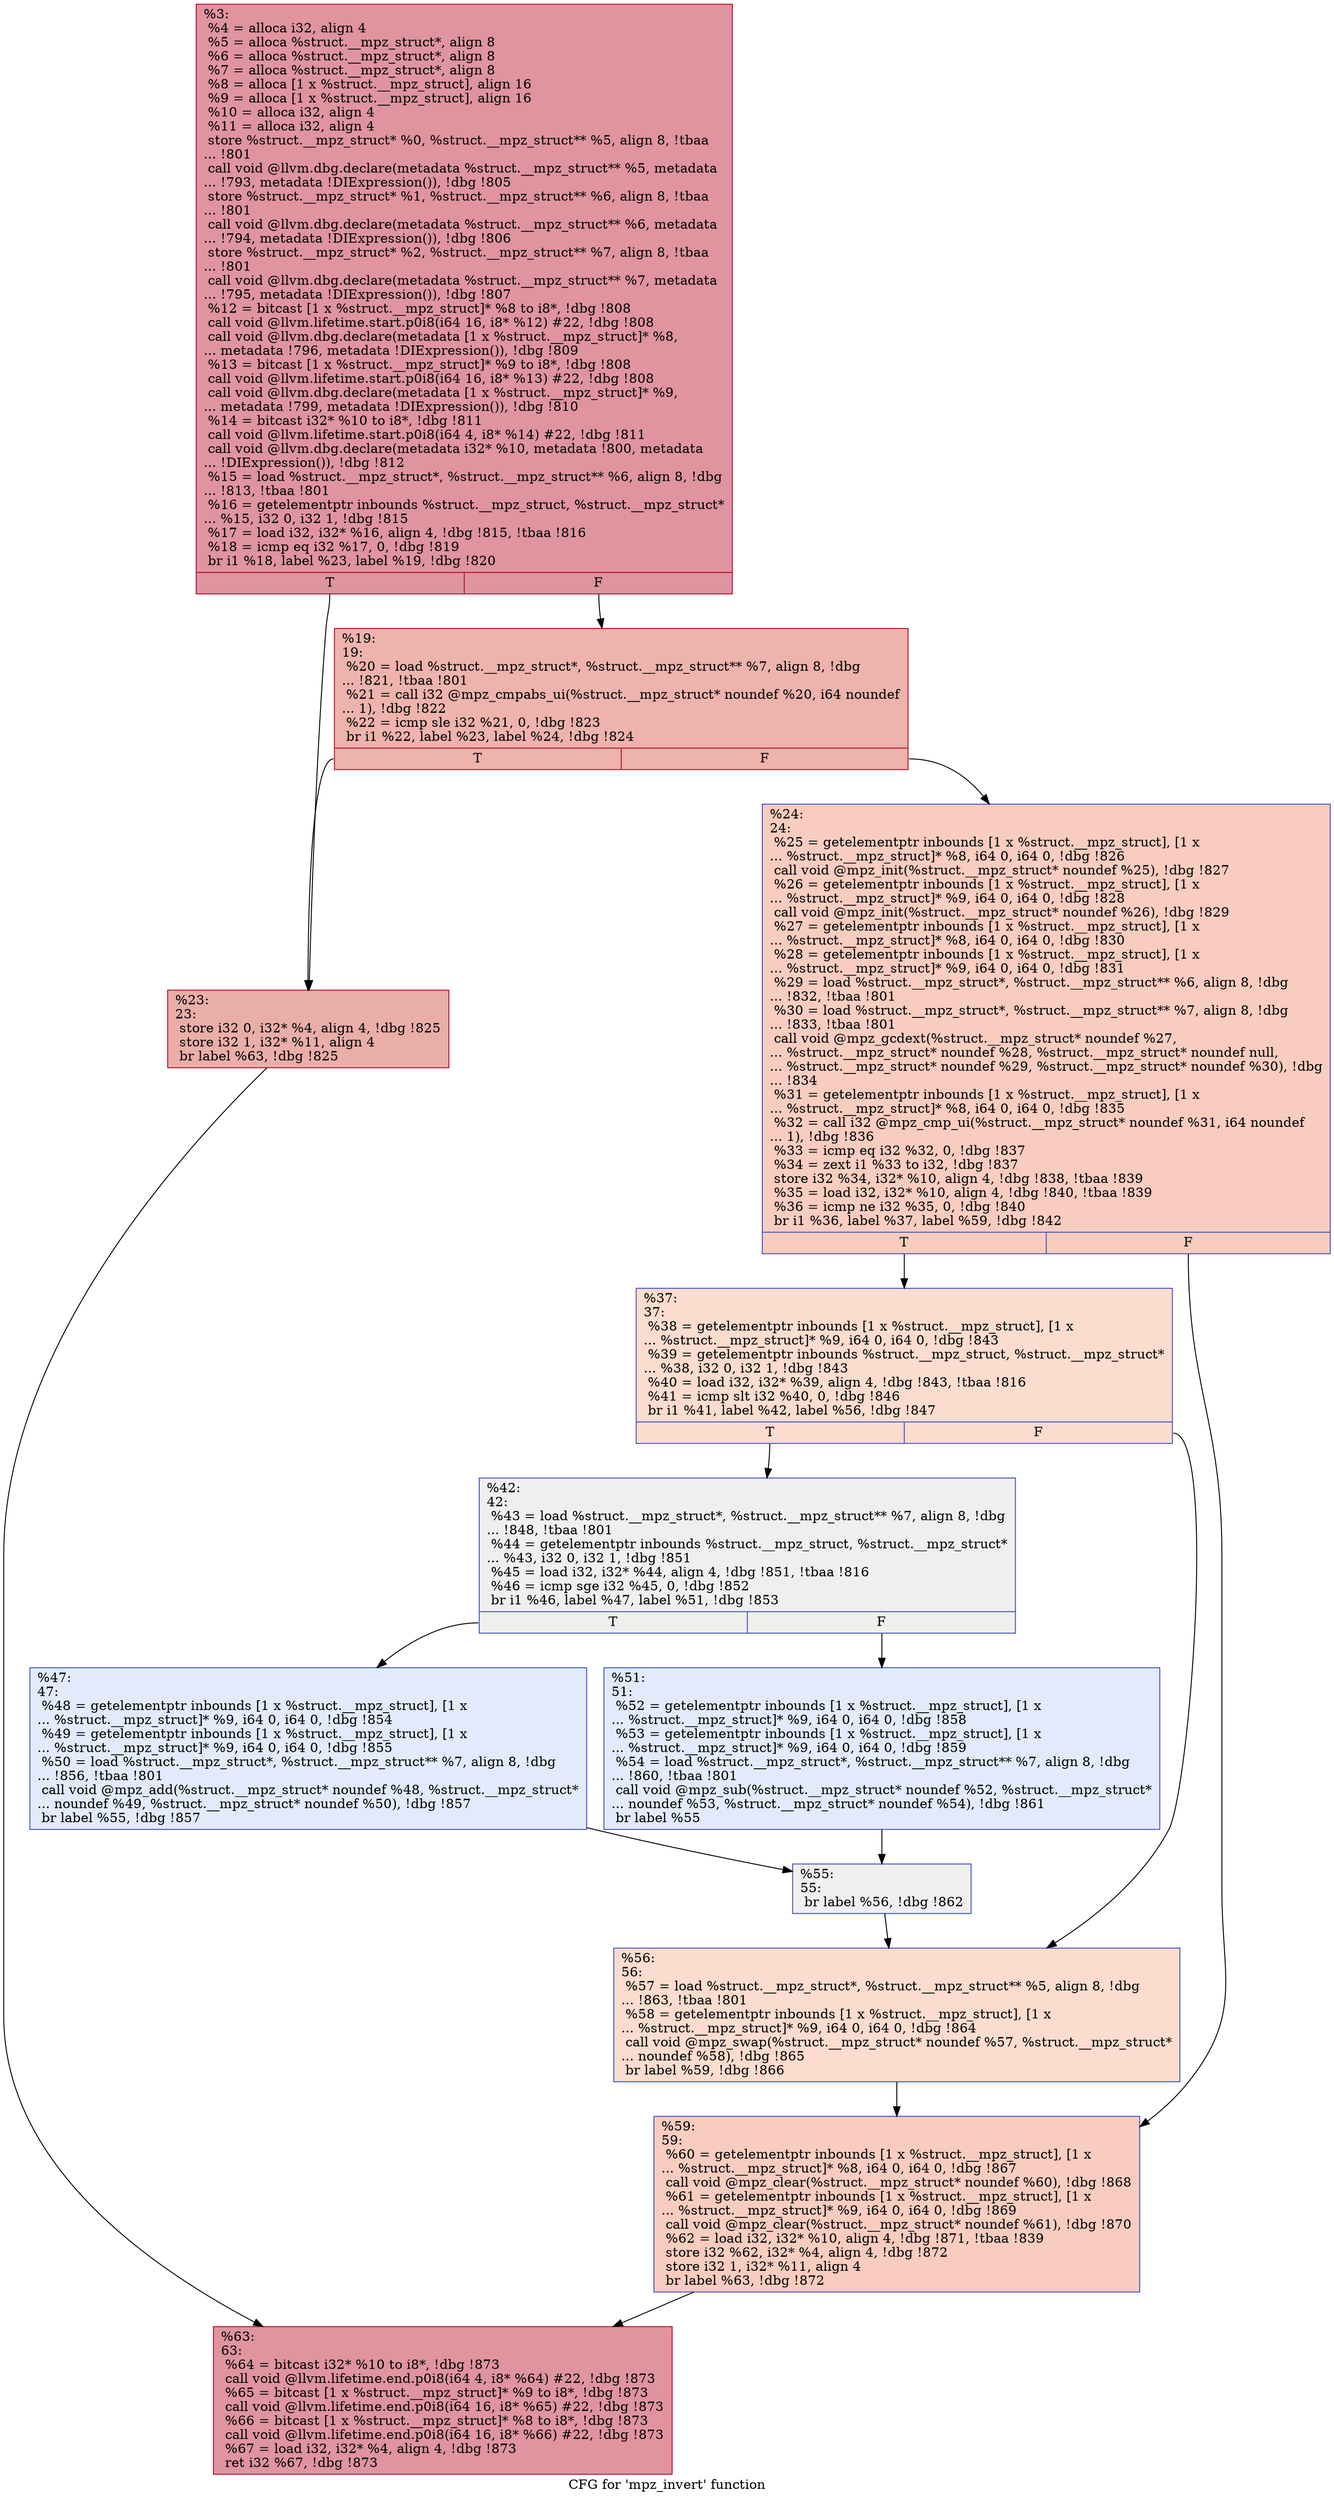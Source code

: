 digraph "CFG for 'mpz_invert' function" {
	label="CFG for 'mpz_invert' function";

	Node0x26524c0 [shape=record,color="#b70d28ff", style=filled, fillcolor="#b70d2870",label="{%3:\l  %4 = alloca i32, align 4\l  %5 = alloca %struct.__mpz_struct*, align 8\l  %6 = alloca %struct.__mpz_struct*, align 8\l  %7 = alloca %struct.__mpz_struct*, align 8\l  %8 = alloca [1 x %struct.__mpz_struct], align 16\l  %9 = alloca [1 x %struct.__mpz_struct], align 16\l  %10 = alloca i32, align 4\l  %11 = alloca i32, align 4\l  store %struct.__mpz_struct* %0, %struct.__mpz_struct** %5, align 8, !tbaa\l... !801\l  call void @llvm.dbg.declare(metadata %struct.__mpz_struct** %5, metadata\l... !793, metadata !DIExpression()), !dbg !805\l  store %struct.__mpz_struct* %1, %struct.__mpz_struct** %6, align 8, !tbaa\l... !801\l  call void @llvm.dbg.declare(metadata %struct.__mpz_struct** %6, metadata\l... !794, metadata !DIExpression()), !dbg !806\l  store %struct.__mpz_struct* %2, %struct.__mpz_struct** %7, align 8, !tbaa\l... !801\l  call void @llvm.dbg.declare(metadata %struct.__mpz_struct** %7, metadata\l... !795, metadata !DIExpression()), !dbg !807\l  %12 = bitcast [1 x %struct.__mpz_struct]* %8 to i8*, !dbg !808\l  call void @llvm.lifetime.start.p0i8(i64 16, i8* %12) #22, !dbg !808\l  call void @llvm.dbg.declare(metadata [1 x %struct.__mpz_struct]* %8,\l... metadata !796, metadata !DIExpression()), !dbg !809\l  %13 = bitcast [1 x %struct.__mpz_struct]* %9 to i8*, !dbg !808\l  call void @llvm.lifetime.start.p0i8(i64 16, i8* %13) #22, !dbg !808\l  call void @llvm.dbg.declare(metadata [1 x %struct.__mpz_struct]* %9,\l... metadata !799, metadata !DIExpression()), !dbg !810\l  %14 = bitcast i32* %10 to i8*, !dbg !811\l  call void @llvm.lifetime.start.p0i8(i64 4, i8* %14) #22, !dbg !811\l  call void @llvm.dbg.declare(metadata i32* %10, metadata !800, metadata\l... !DIExpression()), !dbg !812\l  %15 = load %struct.__mpz_struct*, %struct.__mpz_struct** %6, align 8, !dbg\l... !813, !tbaa !801\l  %16 = getelementptr inbounds %struct.__mpz_struct, %struct.__mpz_struct*\l... %15, i32 0, i32 1, !dbg !815\l  %17 = load i32, i32* %16, align 4, !dbg !815, !tbaa !816\l  %18 = icmp eq i32 %17, 0, !dbg !819\l  br i1 %18, label %23, label %19, !dbg !820\l|{<s0>T|<s1>F}}"];
	Node0x26524c0:s0 -> Node0x26525d0;
	Node0x26524c0:s1 -> Node0x2652580;
	Node0x2652580 [shape=record,color="#b70d28ff", style=filled, fillcolor="#d6524470",label="{%19:\l19:                                               \l  %20 = load %struct.__mpz_struct*, %struct.__mpz_struct** %7, align 8, !dbg\l... !821, !tbaa !801\l  %21 = call i32 @mpz_cmpabs_ui(%struct.__mpz_struct* noundef %20, i64 noundef\l... 1), !dbg !822\l  %22 = icmp sle i32 %21, 0, !dbg !823\l  br i1 %22, label %23, label %24, !dbg !824\l|{<s0>T|<s1>F}}"];
	Node0x2652580:s0 -> Node0x26525d0;
	Node0x2652580:s1 -> Node0x2652620;
	Node0x26525d0 [shape=record,color="#b70d28ff", style=filled, fillcolor="#d0473d70",label="{%23:\l23:                                               \l  store i32 0, i32* %4, align 4, !dbg !825\l  store i32 1, i32* %11, align 4\l  br label %63, !dbg !825\l}"];
	Node0x26525d0 -> Node0x26528a0;
	Node0x2652620 [shape=record,color="#3d50c3ff", style=filled, fillcolor="#f08b6e70",label="{%24:\l24:                                               \l  %25 = getelementptr inbounds [1 x %struct.__mpz_struct], [1 x\l... %struct.__mpz_struct]* %8, i64 0, i64 0, !dbg !826\l  call void @mpz_init(%struct.__mpz_struct* noundef %25), !dbg !827\l  %26 = getelementptr inbounds [1 x %struct.__mpz_struct], [1 x\l... %struct.__mpz_struct]* %9, i64 0, i64 0, !dbg !828\l  call void @mpz_init(%struct.__mpz_struct* noundef %26), !dbg !829\l  %27 = getelementptr inbounds [1 x %struct.__mpz_struct], [1 x\l... %struct.__mpz_struct]* %8, i64 0, i64 0, !dbg !830\l  %28 = getelementptr inbounds [1 x %struct.__mpz_struct], [1 x\l... %struct.__mpz_struct]* %9, i64 0, i64 0, !dbg !831\l  %29 = load %struct.__mpz_struct*, %struct.__mpz_struct** %6, align 8, !dbg\l... !832, !tbaa !801\l  %30 = load %struct.__mpz_struct*, %struct.__mpz_struct** %7, align 8, !dbg\l... !833, !tbaa !801\l  call void @mpz_gcdext(%struct.__mpz_struct* noundef %27,\l... %struct.__mpz_struct* noundef %28, %struct.__mpz_struct* noundef null,\l... %struct.__mpz_struct* noundef %29, %struct.__mpz_struct* noundef %30), !dbg\l... !834\l  %31 = getelementptr inbounds [1 x %struct.__mpz_struct], [1 x\l... %struct.__mpz_struct]* %8, i64 0, i64 0, !dbg !835\l  %32 = call i32 @mpz_cmp_ui(%struct.__mpz_struct* noundef %31, i64 noundef\l... 1), !dbg !836\l  %33 = icmp eq i32 %32, 0, !dbg !837\l  %34 = zext i1 %33 to i32, !dbg !837\l  store i32 %34, i32* %10, align 4, !dbg !838, !tbaa !839\l  %35 = load i32, i32* %10, align 4, !dbg !840, !tbaa !839\l  %36 = icmp ne i32 %35, 0, !dbg !840\l  br i1 %36, label %37, label %59, !dbg !842\l|{<s0>T|<s1>F}}"];
	Node0x2652620:s0 -> Node0x2652670;
	Node0x2652620:s1 -> Node0x2652850;
	Node0x2652670 [shape=record,color="#3d50c3ff", style=filled, fillcolor="#f7af9170",label="{%37:\l37:                                               \l  %38 = getelementptr inbounds [1 x %struct.__mpz_struct], [1 x\l... %struct.__mpz_struct]* %9, i64 0, i64 0, !dbg !843\l  %39 = getelementptr inbounds %struct.__mpz_struct, %struct.__mpz_struct*\l... %38, i32 0, i32 1, !dbg !843\l  %40 = load i32, i32* %39, align 4, !dbg !843, !tbaa !816\l  %41 = icmp slt i32 %40, 0, !dbg !846\l  br i1 %41, label %42, label %56, !dbg !847\l|{<s0>T|<s1>F}}"];
	Node0x2652670:s0 -> Node0x26526c0;
	Node0x2652670:s1 -> Node0x2652800;
	Node0x26526c0 [shape=record,color="#3d50c3ff", style=filled, fillcolor="#e0dbd870",label="{%42:\l42:                                               \l  %43 = load %struct.__mpz_struct*, %struct.__mpz_struct** %7, align 8, !dbg\l... !848, !tbaa !801\l  %44 = getelementptr inbounds %struct.__mpz_struct, %struct.__mpz_struct*\l... %43, i32 0, i32 1, !dbg !851\l  %45 = load i32, i32* %44, align 4, !dbg !851, !tbaa !816\l  %46 = icmp sge i32 %45, 0, !dbg !852\l  br i1 %46, label %47, label %51, !dbg !853\l|{<s0>T|<s1>F}}"];
	Node0x26526c0:s0 -> Node0x2652710;
	Node0x26526c0:s1 -> Node0x2652760;
	Node0x2652710 [shape=record,color="#3d50c3ff", style=filled, fillcolor="#bbd1f870",label="{%47:\l47:                                               \l  %48 = getelementptr inbounds [1 x %struct.__mpz_struct], [1 x\l... %struct.__mpz_struct]* %9, i64 0, i64 0, !dbg !854\l  %49 = getelementptr inbounds [1 x %struct.__mpz_struct], [1 x\l... %struct.__mpz_struct]* %9, i64 0, i64 0, !dbg !855\l  %50 = load %struct.__mpz_struct*, %struct.__mpz_struct** %7, align 8, !dbg\l... !856, !tbaa !801\l  call void @mpz_add(%struct.__mpz_struct* noundef %48, %struct.__mpz_struct*\l... noundef %49, %struct.__mpz_struct* noundef %50), !dbg !857\l  br label %55, !dbg !857\l}"];
	Node0x2652710 -> Node0x26527b0;
	Node0x2652760 [shape=record,color="#3d50c3ff", style=filled, fillcolor="#bbd1f870",label="{%51:\l51:                                               \l  %52 = getelementptr inbounds [1 x %struct.__mpz_struct], [1 x\l... %struct.__mpz_struct]* %9, i64 0, i64 0, !dbg !858\l  %53 = getelementptr inbounds [1 x %struct.__mpz_struct], [1 x\l... %struct.__mpz_struct]* %9, i64 0, i64 0, !dbg !859\l  %54 = load %struct.__mpz_struct*, %struct.__mpz_struct** %7, align 8, !dbg\l... !860, !tbaa !801\l  call void @mpz_sub(%struct.__mpz_struct* noundef %52, %struct.__mpz_struct*\l... noundef %53, %struct.__mpz_struct* noundef %54), !dbg !861\l  br label %55\l}"];
	Node0x2652760 -> Node0x26527b0;
	Node0x26527b0 [shape=record,color="#3d50c3ff", style=filled, fillcolor="#e0dbd870",label="{%55:\l55:                                               \l  br label %56, !dbg !862\l}"];
	Node0x26527b0 -> Node0x2652800;
	Node0x2652800 [shape=record,color="#3d50c3ff", style=filled, fillcolor="#f7af9170",label="{%56:\l56:                                               \l  %57 = load %struct.__mpz_struct*, %struct.__mpz_struct** %5, align 8, !dbg\l... !863, !tbaa !801\l  %58 = getelementptr inbounds [1 x %struct.__mpz_struct], [1 x\l... %struct.__mpz_struct]* %9, i64 0, i64 0, !dbg !864\l  call void @mpz_swap(%struct.__mpz_struct* noundef %57, %struct.__mpz_struct*\l... noundef %58), !dbg !865\l  br label %59, !dbg !866\l}"];
	Node0x2652800 -> Node0x2652850;
	Node0x2652850 [shape=record,color="#3d50c3ff", style=filled, fillcolor="#f08b6e70",label="{%59:\l59:                                               \l  %60 = getelementptr inbounds [1 x %struct.__mpz_struct], [1 x\l... %struct.__mpz_struct]* %8, i64 0, i64 0, !dbg !867\l  call void @mpz_clear(%struct.__mpz_struct* noundef %60), !dbg !868\l  %61 = getelementptr inbounds [1 x %struct.__mpz_struct], [1 x\l... %struct.__mpz_struct]* %9, i64 0, i64 0, !dbg !869\l  call void @mpz_clear(%struct.__mpz_struct* noundef %61), !dbg !870\l  %62 = load i32, i32* %10, align 4, !dbg !871, !tbaa !839\l  store i32 %62, i32* %4, align 4, !dbg !872\l  store i32 1, i32* %11, align 4\l  br label %63, !dbg !872\l}"];
	Node0x2652850 -> Node0x26528a0;
	Node0x26528a0 [shape=record,color="#b70d28ff", style=filled, fillcolor="#b70d2870",label="{%63:\l63:                                               \l  %64 = bitcast i32* %10 to i8*, !dbg !873\l  call void @llvm.lifetime.end.p0i8(i64 4, i8* %64) #22, !dbg !873\l  %65 = bitcast [1 x %struct.__mpz_struct]* %9 to i8*, !dbg !873\l  call void @llvm.lifetime.end.p0i8(i64 16, i8* %65) #22, !dbg !873\l  %66 = bitcast [1 x %struct.__mpz_struct]* %8 to i8*, !dbg !873\l  call void @llvm.lifetime.end.p0i8(i64 16, i8* %66) #22, !dbg !873\l  %67 = load i32, i32* %4, align 4, !dbg !873\l  ret i32 %67, !dbg !873\l}"];
}

